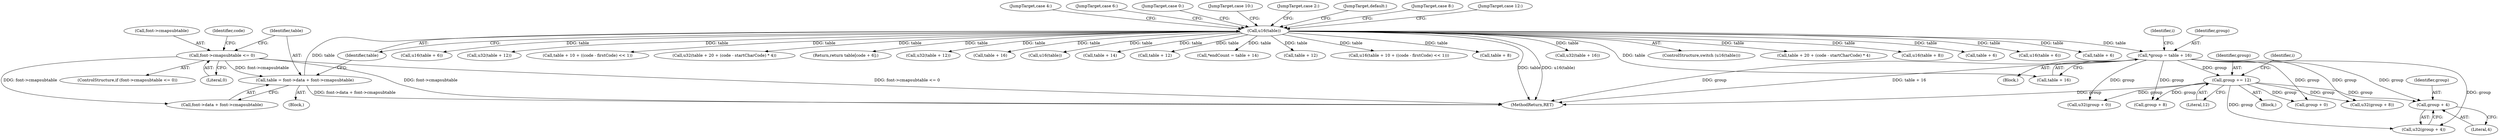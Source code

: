 digraph "0_ghostscript_961b10cdd71403072fb99401a45f3bef6ce53626@pointer" {
"1000420" [label="(Call,group + 4)"];
"1000393" [label="(Call,*group = table + 16)"];
"1000141" [label="(Call,u16(table))"];
"1000131" [label="(Call,table = font->data + font->cmapsubtable)"];
"1000124" [label="(Call,font->cmapsubtable <= 0)"];
"1000446" [label="(Call,group += 12)"];
"1000151" [label="(JumpTarget,case 4:)"];
"1000389" [label="(Call,table + 12)"];
"1000408" [label="(Block,)"];
"1000141" [label="(Call,u16(table))"];
"1000142" [label="(Identifier,table)"];
"1000161" [label="(Call,*endCount = table + 14)"];
"1000350" [label="(Call,table + 12)"];
"1000412" [label="(Call,u32(group + 0))"];
"1000305" [label="(JumpTarget,case 6:)"];
"1000384" [label="(Block,)"];
"1000334" [label="(Call,u16(table + 10 + ((code - firstCode) << 1)))"];
"1000128" [label="(Literal,0)"];
"1000318" [label="(Call,table + 8)"];
"1000420" [label="(Call,group + 4)"];
"1000407" [label="(Identifier,i)"];
"1000419" [label="(Call,u32(group + 4))"];
"1000401" [label="(Identifier,i)"];
"1000133" [label="(Call,font->data + font->cmapsubtable)"];
"1000356" [label="(Call,u32(table + 16))"];
"1000878" [label="(MethodReturn,RET)"];
"1000121" [label="(Block,)"];
"1000413" [label="(Call,group + 0)"];
"1000426" [label="(Call,u32(group + 8))"];
"1000140" [label="(ControlStructure,switch (u16(table)))"];
"1000144" [label="(JumpTarget,case 0:)"];
"1000131" [label="(Call,table = font->data + font->cmapsubtable)"];
"1000130" [label="(Identifier,code)"];
"1000374" [label="(Call,table + 20 + (code - startCharCode) * 4)"];
"1000427" [label="(Call,group + 8)"];
"1000317" [label="(Call,u16(table + 8))"];
"1000311" [label="(Call,table + 6)"];
"1000447" [label="(Identifier,group)"];
"1000448" [label="(Literal,12)"];
"1000156" [label="(Call,u16(table + 6))"];
"1000157" [label="(Call,table + 6)"];
"1000125" [label="(Call,font->cmapsubtable)"];
"1000310" [label="(Call,u16(table + 6))"];
"1000349" [label="(Call,u32(table + 12))"];
"1000335" [label="(Call,table + 10 + ((code - firstCode) << 1))"];
"1000373" [label="(Call,u32(table + 20 + (code - startCharCode) * 4))"];
"1000344" [label="(JumpTarget,case 10:)"];
"1000451" [label="(JumpTarget,case 2:)"];
"1000145" [label="(Return,return table[code + 6];)"];
"1000421" [label="(Identifier,group)"];
"1000388" [label="(Call,u32(table + 12))"];
"1000132" [label="(Identifier,table)"];
"1000446" [label="(Call,group += 12)"];
"1000453" [label="(JumpTarget,default:)"];
"1000357" [label="(Call,table + 16)"];
"1000456" [label="(Call,u16(table))"];
"1000123" [label="(ControlStructure,if (font->cmapsubtable <= 0))"];
"1000124" [label="(Call,font->cmapsubtable <= 0)"];
"1000394" [label="(Identifier,group)"];
"1000452" [label="(JumpTarget,case 8:)"];
"1000422" [label="(Literal,4)"];
"1000393" [label="(Call,*group = table + 16)"];
"1000163" [label="(Call,table + 14)"];
"1000395" [label="(Call,table + 16)"];
"1000383" [label="(JumpTarget,case 12:)"];
"1000420" -> "1000419"  [label="AST: "];
"1000420" -> "1000422"  [label="CFG: "];
"1000421" -> "1000420"  [label="AST: "];
"1000422" -> "1000420"  [label="AST: "];
"1000419" -> "1000420"  [label="CFG: "];
"1000393" -> "1000420"  [label="DDG: group"];
"1000446" -> "1000420"  [label="DDG: group"];
"1000393" -> "1000384"  [label="AST: "];
"1000393" -> "1000395"  [label="CFG: "];
"1000394" -> "1000393"  [label="AST: "];
"1000395" -> "1000393"  [label="AST: "];
"1000401" -> "1000393"  [label="CFG: "];
"1000393" -> "1000878"  [label="DDG: group"];
"1000393" -> "1000878"  [label="DDG: table + 16"];
"1000141" -> "1000393"  [label="DDG: table"];
"1000393" -> "1000412"  [label="DDG: group"];
"1000393" -> "1000413"  [label="DDG: group"];
"1000393" -> "1000419"  [label="DDG: group"];
"1000393" -> "1000426"  [label="DDG: group"];
"1000393" -> "1000427"  [label="DDG: group"];
"1000393" -> "1000446"  [label="DDG: group"];
"1000141" -> "1000140"  [label="AST: "];
"1000141" -> "1000142"  [label="CFG: "];
"1000142" -> "1000141"  [label="AST: "];
"1000144" -> "1000141"  [label="CFG: "];
"1000151" -> "1000141"  [label="CFG: "];
"1000305" -> "1000141"  [label="CFG: "];
"1000344" -> "1000141"  [label="CFG: "];
"1000383" -> "1000141"  [label="CFG: "];
"1000451" -> "1000141"  [label="CFG: "];
"1000452" -> "1000141"  [label="CFG: "];
"1000453" -> "1000141"  [label="CFG: "];
"1000141" -> "1000878"  [label="DDG: table"];
"1000141" -> "1000878"  [label="DDG: u16(table)"];
"1000131" -> "1000141"  [label="DDG: table"];
"1000141" -> "1000145"  [label="DDG: table"];
"1000141" -> "1000156"  [label="DDG: table"];
"1000141" -> "1000157"  [label="DDG: table"];
"1000141" -> "1000161"  [label="DDG: table"];
"1000141" -> "1000163"  [label="DDG: table"];
"1000141" -> "1000310"  [label="DDG: table"];
"1000141" -> "1000311"  [label="DDG: table"];
"1000141" -> "1000317"  [label="DDG: table"];
"1000141" -> "1000318"  [label="DDG: table"];
"1000141" -> "1000334"  [label="DDG: table"];
"1000141" -> "1000335"  [label="DDG: table"];
"1000141" -> "1000349"  [label="DDG: table"];
"1000141" -> "1000350"  [label="DDG: table"];
"1000141" -> "1000356"  [label="DDG: table"];
"1000141" -> "1000357"  [label="DDG: table"];
"1000141" -> "1000373"  [label="DDG: table"];
"1000141" -> "1000374"  [label="DDG: table"];
"1000141" -> "1000388"  [label="DDG: table"];
"1000141" -> "1000389"  [label="DDG: table"];
"1000141" -> "1000395"  [label="DDG: table"];
"1000141" -> "1000456"  [label="DDG: table"];
"1000131" -> "1000121"  [label="AST: "];
"1000131" -> "1000133"  [label="CFG: "];
"1000132" -> "1000131"  [label="AST: "];
"1000133" -> "1000131"  [label="AST: "];
"1000142" -> "1000131"  [label="CFG: "];
"1000131" -> "1000878"  [label="DDG: font->data + font->cmapsubtable"];
"1000124" -> "1000131"  [label="DDG: font->cmapsubtable"];
"1000124" -> "1000123"  [label="AST: "];
"1000124" -> "1000128"  [label="CFG: "];
"1000125" -> "1000124"  [label="AST: "];
"1000128" -> "1000124"  [label="AST: "];
"1000130" -> "1000124"  [label="CFG: "];
"1000132" -> "1000124"  [label="CFG: "];
"1000124" -> "1000878"  [label="DDG: font->cmapsubtable"];
"1000124" -> "1000878"  [label="DDG: font->cmapsubtable <= 0"];
"1000124" -> "1000133"  [label="DDG: font->cmapsubtable"];
"1000446" -> "1000408"  [label="AST: "];
"1000446" -> "1000448"  [label="CFG: "];
"1000447" -> "1000446"  [label="AST: "];
"1000448" -> "1000446"  [label="AST: "];
"1000407" -> "1000446"  [label="CFG: "];
"1000446" -> "1000878"  [label="DDG: group"];
"1000446" -> "1000412"  [label="DDG: group"];
"1000446" -> "1000413"  [label="DDG: group"];
"1000446" -> "1000419"  [label="DDG: group"];
"1000446" -> "1000426"  [label="DDG: group"];
"1000446" -> "1000427"  [label="DDG: group"];
}
